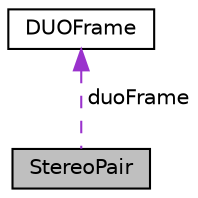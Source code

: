 digraph "StereoPair"
{
  edge [fontname="Helvetica",fontsize="10",labelfontname="Helvetica",labelfontsize="10"];
  node [fontname="Helvetica",fontsize="10",shape=record];
  Node1 [label="StereoPair",height=0.2,width=0.4,color="black", fillcolor="grey75", style="filled", fontcolor="black"];
  Node2 -> Node1 [dir="back",color="darkorchid3",fontsize="10",style="dashed",label=" duoFrame" ,fontname="Helvetica"];
  Node2 [label="DUOFrame",height=0.2,width=0.4,color="black", fillcolor="white", style="filled",URL="$struct_d_u_o_frame.html"];
}
